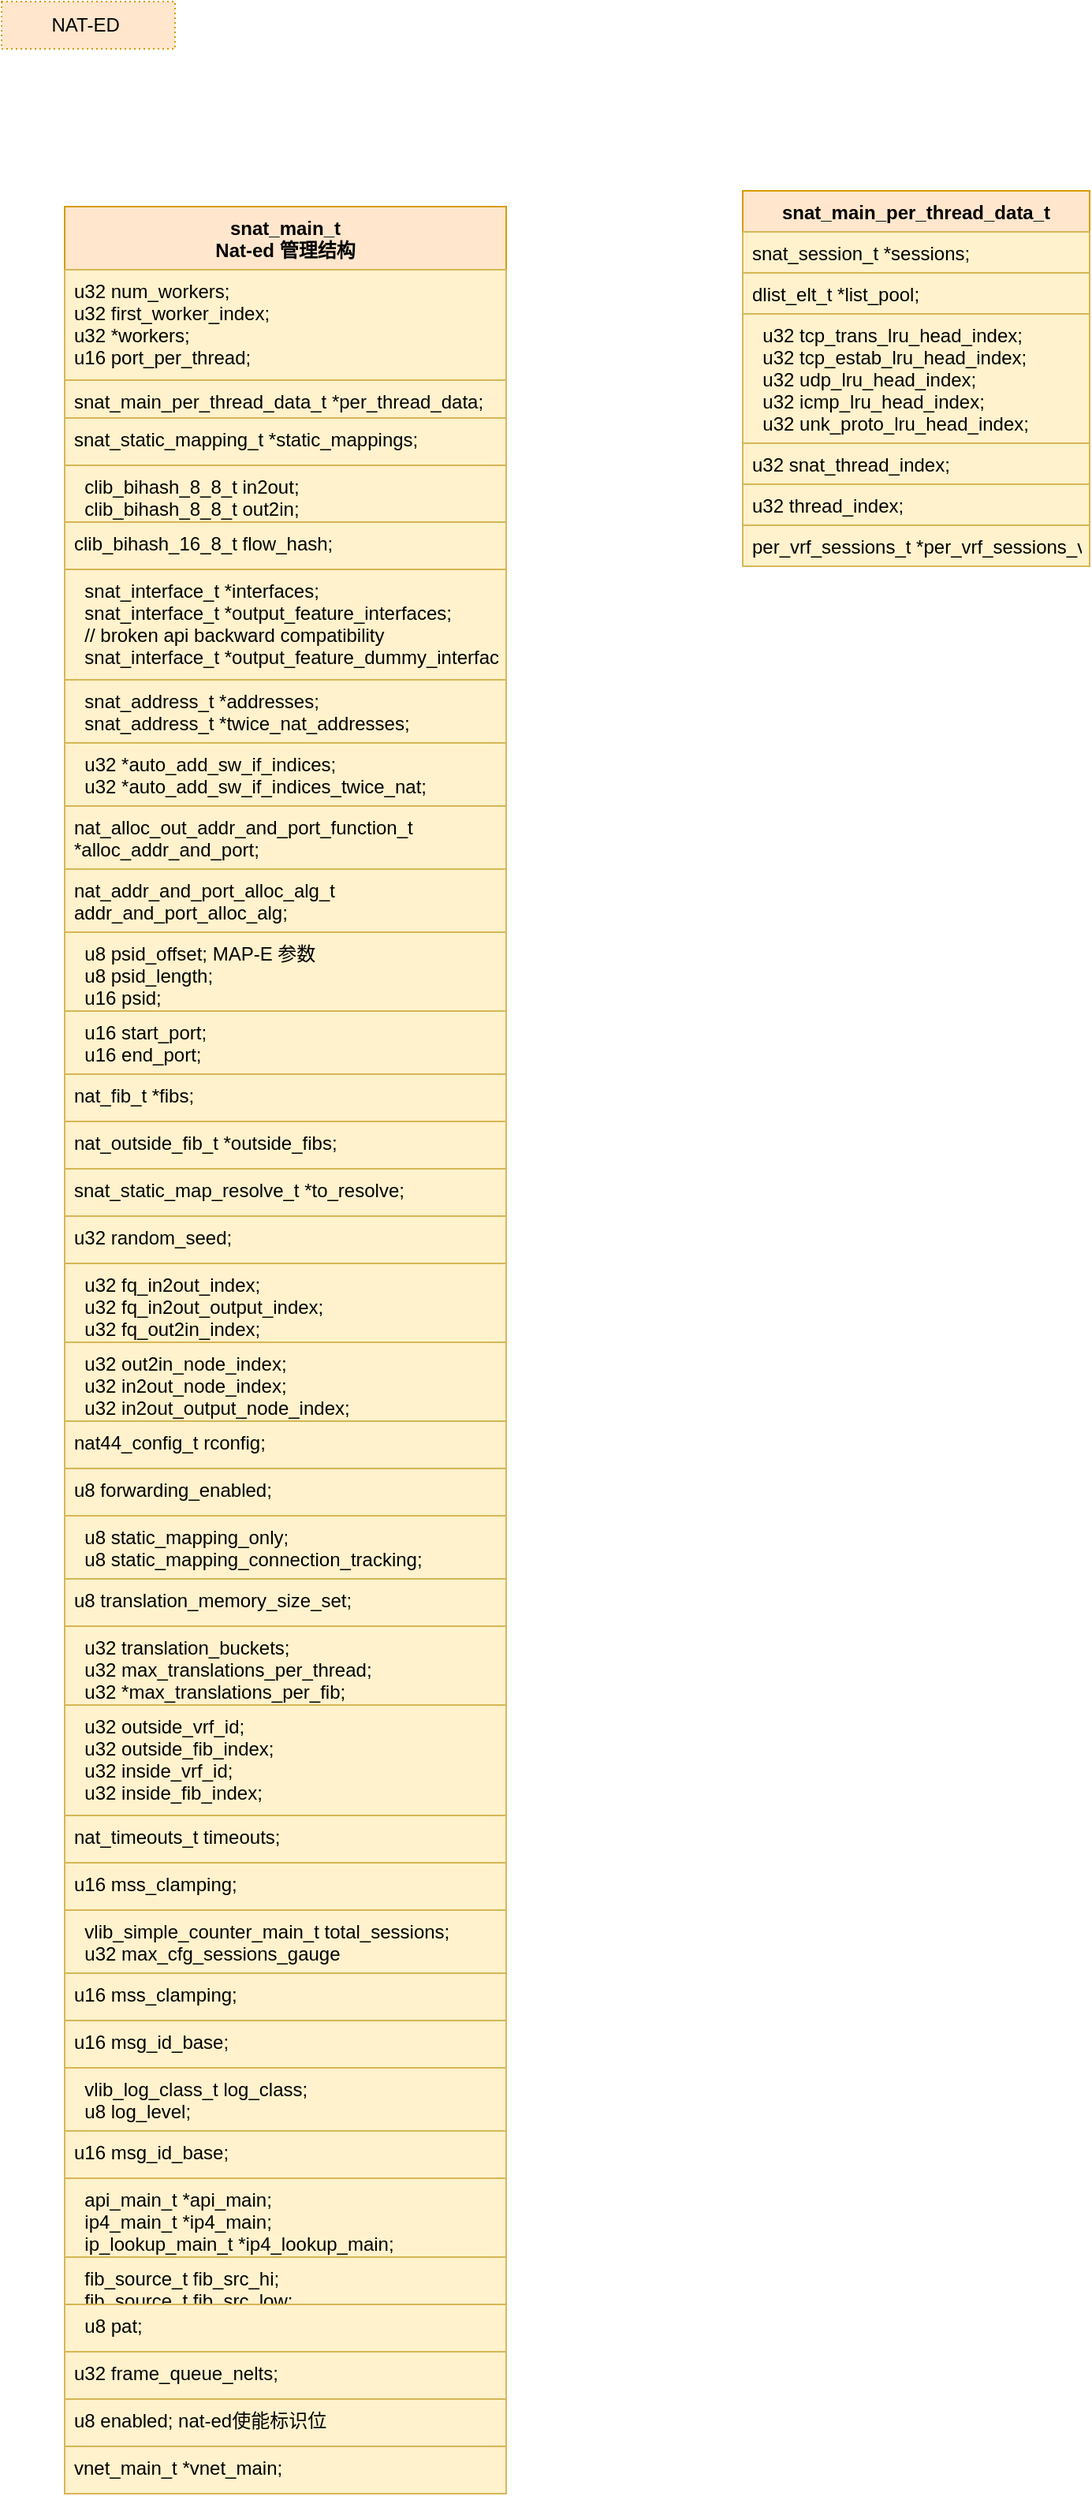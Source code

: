 <mxfile version="16.0.0" type="github">
  <diagram id="l_xTGjEDLuFCOCQ6yGdL" name="Page-1">
    <mxGraphModel dx="782" dy="380" grid="1" gridSize="10" guides="1" tooltips="1" connect="1" arrows="1" fold="1" page="1" pageScale="1" pageWidth="827" pageHeight="1169" math="0" shadow="0">
      <root>
        <mxCell id="0" />
        <mxCell id="1" parent="0" />
        <mxCell id="BXAtRn4mZZ8piuDLXr6t-1" value="NAT-ED&amp;nbsp;" style="text;html=1;strokeColor=#d79b00;fillColor=#ffe6cc;align=center;verticalAlign=middle;whiteSpace=wrap;rounded=0;dashed=1;dashPattern=1 2;" vertex="1" parent="1">
          <mxGeometry y="20" width="110" height="30" as="geometry" />
        </mxCell>
        <mxCell id="BXAtRn4mZZ8piuDLXr6t-2" value="snat_main_t&#xa;Nat-ed 管理结构" style="swimlane;fontStyle=1;align=center;verticalAlign=top;childLayout=stackLayout;horizontal=1;startSize=40;horizontalStack=0;resizeParent=1;resizeParentMax=0;resizeLast=0;collapsible=1;marginBottom=0;strokeColor=#d79b00;fillColor=#ffe6cc;" vertex="1" parent="1">
          <mxGeometry x="40" y="150" width="280" height="1450" as="geometry" />
        </mxCell>
        <mxCell id="BXAtRn4mZZ8piuDLXr6t-3" value="u32 num_workers;&#xa;u32 first_worker_index;&#xa;u32 *workers;&#xa;u16 port_per_thread;" style="text;strokeColor=#d6b656;fillColor=#fff2cc;align=left;verticalAlign=top;spacingLeft=4;spacingRight=4;overflow=hidden;rotatable=0;points=[[0,0.5],[1,0.5]];portConstraint=eastwest;" vertex="1" parent="BXAtRn4mZZ8piuDLXr6t-2">
          <mxGeometry y="40" width="280" height="70" as="geometry" />
        </mxCell>
        <mxCell id="BXAtRn4mZZ8piuDLXr6t-5" value="snat_main_per_thread_data_t *per_thread_data;" style="text;strokeColor=#d6b656;fillColor=#fff2cc;align=left;verticalAlign=top;spacingLeft=4;spacingRight=4;overflow=hidden;rotatable=0;points=[[0,0.5],[1,0.5]];portConstraint=eastwest;" vertex="1" parent="BXAtRn4mZZ8piuDLXr6t-2">
          <mxGeometry y="110" width="280" height="24" as="geometry" />
        </mxCell>
        <mxCell id="BXAtRn4mZZ8piuDLXr6t-6" value="snat_static_mapping_t *static_mappings;" style="text;strokeColor=#d6b656;fillColor=#fff2cc;align=left;verticalAlign=top;spacingLeft=4;spacingRight=4;overflow=hidden;rotatable=0;points=[[0,0.5],[1,0.5]];portConstraint=eastwest;" vertex="1" parent="BXAtRn4mZZ8piuDLXr6t-2">
          <mxGeometry y="134" width="280" height="30" as="geometry" />
        </mxCell>
        <mxCell id="BXAtRn4mZZ8piuDLXr6t-7" value="  clib_bihash_8_8_t in2out;&#xa;  clib_bihash_8_8_t out2in;" style="text;strokeColor=#d6b656;fillColor=#fff2cc;align=left;verticalAlign=top;spacingLeft=4;spacingRight=4;overflow=hidden;rotatable=0;points=[[0,0.5],[1,0.5]];portConstraint=eastwest;" vertex="1" parent="BXAtRn4mZZ8piuDLXr6t-2">
          <mxGeometry y="164" width="280" height="36" as="geometry" />
        </mxCell>
        <mxCell id="BXAtRn4mZZ8piuDLXr6t-8" value="clib_bihash_16_8_t flow_hash;" style="text;strokeColor=#d6b656;fillColor=#fff2cc;align=left;verticalAlign=top;spacingLeft=4;spacingRight=4;overflow=hidden;rotatable=0;points=[[0,0.5],[1,0.5]];portConstraint=eastwest;" vertex="1" parent="BXAtRn4mZZ8piuDLXr6t-2">
          <mxGeometry y="200" width="280" height="30" as="geometry" />
        </mxCell>
        <mxCell id="BXAtRn4mZZ8piuDLXr6t-9" value="  snat_interface_t *interfaces;&#xa;  snat_interface_t *output_feature_interfaces;&#xa;  // broken api backward compatibility&#xa;  snat_interface_t *output_feature_dummy_interfaces;" style="text;strokeColor=#d6b656;fillColor=#fff2cc;align=left;verticalAlign=top;spacingLeft=4;spacingRight=4;overflow=hidden;rotatable=0;points=[[0,0.5],[1,0.5]];portConstraint=eastwest;" vertex="1" parent="BXAtRn4mZZ8piuDLXr6t-2">
          <mxGeometry y="230" width="280" height="70" as="geometry" />
        </mxCell>
        <mxCell id="BXAtRn4mZZ8piuDLXr6t-10" value="  snat_address_t *addresses;&#xa;  snat_address_t *twice_nat_addresses;" style="text;strokeColor=#d6b656;fillColor=#fff2cc;align=left;verticalAlign=top;spacingLeft=4;spacingRight=4;overflow=hidden;rotatable=0;points=[[0,0.5],[1,0.5]];portConstraint=eastwest;" vertex="1" parent="BXAtRn4mZZ8piuDLXr6t-2">
          <mxGeometry y="300" width="280" height="40" as="geometry" />
        </mxCell>
        <mxCell id="BXAtRn4mZZ8piuDLXr6t-11" value="  u32 *auto_add_sw_if_indices;&#xa;  u32 *auto_add_sw_if_indices_twice_nat;" style="text;strokeColor=#d6b656;fillColor=#fff2cc;align=left;verticalAlign=top;spacingLeft=4;spacingRight=4;overflow=hidden;rotatable=0;points=[[0,0.5],[1,0.5]];portConstraint=eastwest;" vertex="1" parent="BXAtRn4mZZ8piuDLXr6t-2">
          <mxGeometry y="340" width="280" height="40" as="geometry" />
        </mxCell>
        <mxCell id="BXAtRn4mZZ8piuDLXr6t-12" value="nat_alloc_out_addr_and_port_function_t &#xa;*alloc_addr_and_port;" style="text;strokeColor=#d6b656;fillColor=#fff2cc;align=left;verticalAlign=top;spacingLeft=4;spacingRight=4;overflow=hidden;rotatable=0;points=[[0,0.5],[1,0.5]];portConstraint=eastwest;" vertex="1" parent="BXAtRn4mZZ8piuDLXr6t-2">
          <mxGeometry y="380" width="280" height="40" as="geometry" />
        </mxCell>
        <mxCell id="BXAtRn4mZZ8piuDLXr6t-13" value="nat_addr_and_port_alloc_alg_t &#xa;addr_and_port_alloc_alg;" style="text;strokeColor=#d6b656;fillColor=#fff2cc;align=left;verticalAlign=top;spacingLeft=4;spacingRight=4;overflow=hidden;rotatable=0;points=[[0,0.5],[1,0.5]];portConstraint=eastwest;" vertex="1" parent="BXAtRn4mZZ8piuDLXr6t-2">
          <mxGeometry y="420" width="280" height="40" as="geometry" />
        </mxCell>
        <mxCell id="BXAtRn4mZZ8piuDLXr6t-14" value="  u8 psid_offset; MAP-E 参数&#xa;  u8 psid_length;&#xa;  u16 psid;   " style="text;strokeColor=#d6b656;fillColor=#fff2cc;align=left;verticalAlign=top;spacingLeft=4;spacingRight=4;overflow=hidden;rotatable=0;points=[[0,0.5],[1,0.5]];portConstraint=eastwest;" vertex="1" parent="BXAtRn4mZZ8piuDLXr6t-2">
          <mxGeometry y="460" width="280" height="50" as="geometry" />
        </mxCell>
        <mxCell id="BXAtRn4mZZ8piuDLXr6t-15" value="  u16 start_port;&#xa;  u16 end_port;" style="text;strokeColor=#d6b656;fillColor=#fff2cc;align=left;verticalAlign=top;spacingLeft=4;spacingRight=4;overflow=hidden;rotatable=0;points=[[0,0.5],[1,0.5]];portConstraint=eastwest;" vertex="1" parent="BXAtRn4mZZ8piuDLXr6t-2">
          <mxGeometry y="510" width="280" height="40" as="geometry" />
        </mxCell>
        <mxCell id="BXAtRn4mZZ8piuDLXr6t-16" value="nat_fib_t *fibs;" style="text;strokeColor=#d6b656;fillColor=#fff2cc;align=left;verticalAlign=top;spacingLeft=4;spacingRight=4;overflow=hidden;rotatable=0;points=[[0,0.5],[1,0.5]];portConstraint=eastwest;" vertex="1" parent="BXAtRn4mZZ8piuDLXr6t-2">
          <mxGeometry y="550" width="280" height="30" as="geometry" />
        </mxCell>
        <mxCell id="BXAtRn4mZZ8piuDLXr6t-17" value="nat_outside_fib_t *outside_fibs;" style="text;strokeColor=#d6b656;fillColor=#fff2cc;align=left;verticalAlign=top;spacingLeft=4;spacingRight=4;overflow=hidden;rotatable=0;points=[[0,0.5],[1,0.5]];portConstraint=eastwest;" vertex="1" parent="BXAtRn4mZZ8piuDLXr6t-2">
          <mxGeometry y="580" width="280" height="30" as="geometry" />
        </mxCell>
        <mxCell id="BXAtRn4mZZ8piuDLXr6t-18" value="snat_static_map_resolve_t *to_resolve;" style="text;strokeColor=#d6b656;fillColor=#fff2cc;align=left;verticalAlign=top;spacingLeft=4;spacingRight=4;overflow=hidden;rotatable=0;points=[[0,0.5],[1,0.5]];portConstraint=eastwest;" vertex="1" parent="BXAtRn4mZZ8piuDLXr6t-2">
          <mxGeometry y="610" width="280" height="30" as="geometry" />
        </mxCell>
        <mxCell id="BXAtRn4mZZ8piuDLXr6t-19" value="u32 random_seed;" style="text;strokeColor=#d6b656;fillColor=#fff2cc;align=left;verticalAlign=top;spacingLeft=4;spacingRight=4;overflow=hidden;rotatable=0;points=[[0,0.5],[1,0.5]];portConstraint=eastwest;" vertex="1" parent="BXAtRn4mZZ8piuDLXr6t-2">
          <mxGeometry y="640" width="280" height="30" as="geometry" />
        </mxCell>
        <mxCell id="BXAtRn4mZZ8piuDLXr6t-20" value="  u32 fq_in2out_index;&#xa;  u32 fq_in2out_output_index;&#xa;  u32 fq_out2in_index;" style="text;strokeColor=#d6b656;fillColor=#fff2cc;align=left;verticalAlign=top;spacingLeft=4;spacingRight=4;overflow=hidden;rotatable=0;points=[[0,0.5],[1,0.5]];portConstraint=eastwest;" vertex="1" parent="BXAtRn4mZZ8piuDLXr6t-2">
          <mxGeometry y="670" width="280" height="50" as="geometry" />
        </mxCell>
        <mxCell id="BXAtRn4mZZ8piuDLXr6t-22" value="  u32 out2in_node_index;&#xa;  u32 in2out_node_index;&#xa;  u32 in2out_output_node_index;" style="text;strokeColor=#d6b656;fillColor=#fff2cc;align=left;verticalAlign=top;spacingLeft=4;spacingRight=4;overflow=hidden;rotatable=0;points=[[0,0.5],[1,0.5]];portConstraint=eastwest;" vertex="1" parent="BXAtRn4mZZ8piuDLXr6t-2">
          <mxGeometry y="720" width="280" height="50" as="geometry" />
        </mxCell>
        <mxCell id="BXAtRn4mZZ8piuDLXr6t-21" value="nat44_config_t rconfig;" style="text;strokeColor=#d6b656;fillColor=#fff2cc;align=left;verticalAlign=top;spacingLeft=4;spacingRight=4;overflow=hidden;rotatable=0;points=[[0,0.5],[1,0.5]];portConstraint=eastwest;" vertex="1" parent="BXAtRn4mZZ8piuDLXr6t-2">
          <mxGeometry y="770" width="280" height="30" as="geometry" />
        </mxCell>
        <mxCell id="BXAtRn4mZZ8piuDLXr6t-23" value="u8 forwarding_enabled;" style="text;strokeColor=#d6b656;fillColor=#fff2cc;align=left;verticalAlign=top;spacingLeft=4;spacingRight=4;overflow=hidden;rotatable=0;points=[[0,0.5],[1,0.5]];portConstraint=eastwest;" vertex="1" parent="BXAtRn4mZZ8piuDLXr6t-2">
          <mxGeometry y="800" width="280" height="30" as="geometry" />
        </mxCell>
        <mxCell id="BXAtRn4mZZ8piuDLXr6t-24" value="  u8 static_mapping_only;&#xa;  u8 static_mapping_connection_tracking;" style="text;strokeColor=#d6b656;fillColor=#fff2cc;align=left;verticalAlign=top;spacingLeft=4;spacingRight=4;overflow=hidden;rotatable=0;points=[[0,0.5],[1,0.5]];portConstraint=eastwest;" vertex="1" parent="BXAtRn4mZZ8piuDLXr6t-2">
          <mxGeometry y="830" width="280" height="40" as="geometry" />
        </mxCell>
        <mxCell id="BXAtRn4mZZ8piuDLXr6t-25" value="u8 translation_memory_size_set;" style="text;strokeColor=#d6b656;fillColor=#fff2cc;align=left;verticalAlign=top;spacingLeft=4;spacingRight=4;overflow=hidden;rotatable=0;points=[[0,0.5],[1,0.5]];portConstraint=eastwest;" vertex="1" parent="BXAtRn4mZZ8piuDLXr6t-2">
          <mxGeometry y="870" width="280" height="30" as="geometry" />
        </mxCell>
        <mxCell id="BXAtRn4mZZ8piuDLXr6t-26" value="  u32 translation_buckets;&#xa;  u32 max_translations_per_thread;&#xa;  u32 *max_translations_per_fib;" style="text;strokeColor=#d6b656;fillColor=#fff2cc;align=left;verticalAlign=top;spacingLeft=4;spacingRight=4;overflow=hidden;rotatable=0;points=[[0,0.5],[1,0.5]];portConstraint=eastwest;" vertex="1" parent="BXAtRn4mZZ8piuDLXr6t-2">
          <mxGeometry y="900" width="280" height="50" as="geometry" />
        </mxCell>
        <mxCell id="BXAtRn4mZZ8piuDLXr6t-27" value="  u32 outside_vrf_id;&#xa;  u32 outside_fib_index;&#xa;  u32 inside_vrf_id;&#xa;  u32 inside_fib_index;" style="text;strokeColor=#d6b656;fillColor=#fff2cc;align=left;verticalAlign=top;spacingLeft=4;spacingRight=4;overflow=hidden;rotatable=0;points=[[0,0.5],[1,0.5]];portConstraint=eastwest;" vertex="1" parent="BXAtRn4mZZ8piuDLXr6t-2">
          <mxGeometry y="950" width="280" height="70" as="geometry" />
        </mxCell>
        <mxCell id="BXAtRn4mZZ8piuDLXr6t-28" value="nat_timeouts_t timeouts;" style="text;strokeColor=#d6b656;fillColor=#fff2cc;align=left;verticalAlign=top;spacingLeft=4;spacingRight=4;overflow=hidden;rotatable=0;points=[[0,0.5],[1,0.5]];portConstraint=eastwest;" vertex="1" parent="BXAtRn4mZZ8piuDLXr6t-2">
          <mxGeometry y="1020" width="280" height="30" as="geometry" />
        </mxCell>
        <mxCell id="BXAtRn4mZZ8piuDLXr6t-29" value="u16 mss_clamping;" style="text;strokeColor=#d6b656;fillColor=#fff2cc;align=left;verticalAlign=top;spacingLeft=4;spacingRight=4;overflow=hidden;rotatable=0;points=[[0,0.5],[1,0.5]];portConstraint=eastwest;" vertex="1" parent="BXAtRn4mZZ8piuDLXr6t-2">
          <mxGeometry y="1050" width="280" height="30" as="geometry" />
        </mxCell>
        <mxCell id="BXAtRn4mZZ8piuDLXr6t-30" value="  vlib_simple_counter_main_t total_sessions;&#xa;  u32 max_cfg_sessions_gauge" style="text;strokeColor=#d6b656;fillColor=#fff2cc;align=left;verticalAlign=top;spacingLeft=4;spacingRight=4;overflow=hidden;rotatable=0;points=[[0,0.5],[1,0.5]];portConstraint=eastwest;" vertex="1" parent="BXAtRn4mZZ8piuDLXr6t-2">
          <mxGeometry y="1080" width="280" height="40" as="geometry" />
        </mxCell>
        <mxCell id="BXAtRn4mZZ8piuDLXr6t-31" value="u16 mss_clamping;" style="text;strokeColor=#d6b656;fillColor=#fff2cc;align=left;verticalAlign=top;spacingLeft=4;spacingRight=4;overflow=hidden;rotatable=0;points=[[0,0.5],[1,0.5]];portConstraint=eastwest;" vertex="1" parent="BXAtRn4mZZ8piuDLXr6t-2">
          <mxGeometry y="1120" width="280" height="30" as="geometry" />
        </mxCell>
        <mxCell id="BXAtRn4mZZ8piuDLXr6t-32" value="u16 msg_id_base;" style="text;strokeColor=#d6b656;fillColor=#fff2cc;align=left;verticalAlign=top;spacingLeft=4;spacingRight=4;overflow=hidden;rotatable=0;points=[[0,0.5],[1,0.5]];portConstraint=eastwest;" vertex="1" parent="BXAtRn4mZZ8piuDLXr6t-2">
          <mxGeometry y="1150" width="280" height="30" as="geometry" />
        </mxCell>
        <mxCell id="BXAtRn4mZZ8piuDLXr6t-33" value="  vlib_log_class_t log_class;&#xa;  u8 log_level;" style="text;strokeColor=#d6b656;fillColor=#fff2cc;align=left;verticalAlign=top;spacingLeft=4;spacingRight=4;overflow=hidden;rotatable=0;points=[[0,0.5],[1,0.5]];portConstraint=eastwest;" vertex="1" parent="BXAtRn4mZZ8piuDLXr6t-2">
          <mxGeometry y="1180" width="280" height="40" as="geometry" />
        </mxCell>
        <mxCell id="BXAtRn4mZZ8piuDLXr6t-34" value="u16 msg_id_base;" style="text;strokeColor=#d6b656;fillColor=#fff2cc;align=left;verticalAlign=top;spacingLeft=4;spacingRight=4;overflow=hidden;rotatable=0;points=[[0,0.5],[1,0.5]];portConstraint=eastwest;" vertex="1" parent="BXAtRn4mZZ8piuDLXr6t-2">
          <mxGeometry y="1220" width="280" height="30" as="geometry" />
        </mxCell>
        <mxCell id="BXAtRn4mZZ8piuDLXr6t-35" value="  api_main_t *api_main;&#xa;  ip4_main_t *ip4_main;&#xa;  ip_lookup_main_t *ip4_lookup_main;" style="text;strokeColor=#d6b656;fillColor=#fff2cc;align=left;verticalAlign=top;spacingLeft=4;spacingRight=4;overflow=hidden;rotatable=0;points=[[0,0.5],[1,0.5]];portConstraint=eastwest;" vertex="1" parent="BXAtRn4mZZ8piuDLXr6t-2">
          <mxGeometry y="1250" width="280" height="50" as="geometry" />
        </mxCell>
        <mxCell id="BXAtRn4mZZ8piuDLXr6t-36" value="  fib_source_t fib_src_hi;&#xa;  fib_source_t fib_src_low;" style="text;strokeColor=#d6b656;fillColor=#fff2cc;align=left;verticalAlign=top;spacingLeft=4;spacingRight=4;overflow=hidden;rotatable=0;points=[[0,0.5],[1,0.5]];portConstraint=eastwest;" vertex="1" parent="BXAtRn4mZZ8piuDLXr6t-2">
          <mxGeometry y="1300" width="280" height="30" as="geometry" />
        </mxCell>
        <mxCell id="BXAtRn4mZZ8piuDLXr6t-37" value="  u8 pat;" style="text;strokeColor=#d6b656;fillColor=#fff2cc;align=left;verticalAlign=top;spacingLeft=4;spacingRight=4;overflow=hidden;rotatable=0;points=[[0,0.5],[1,0.5]];portConstraint=eastwest;" vertex="1" parent="BXAtRn4mZZ8piuDLXr6t-2">
          <mxGeometry y="1330" width="280" height="30" as="geometry" />
        </mxCell>
        <mxCell id="BXAtRn4mZZ8piuDLXr6t-38" value="u32 frame_queue_nelts;" style="text;strokeColor=#d6b656;fillColor=#fff2cc;align=left;verticalAlign=top;spacingLeft=4;spacingRight=4;overflow=hidden;rotatable=0;points=[[0,0.5],[1,0.5]];portConstraint=eastwest;" vertex="1" parent="BXAtRn4mZZ8piuDLXr6t-2">
          <mxGeometry y="1360" width="280" height="30" as="geometry" />
        </mxCell>
        <mxCell id="BXAtRn4mZZ8piuDLXr6t-39" value="u8 enabled; nat-ed使能标识位" style="text;strokeColor=#d6b656;fillColor=#fff2cc;align=left;verticalAlign=top;spacingLeft=4;spacingRight=4;overflow=hidden;rotatable=0;points=[[0,0.5],[1,0.5]];portConstraint=eastwest;" vertex="1" parent="BXAtRn4mZZ8piuDLXr6t-2">
          <mxGeometry y="1390" width="280" height="30" as="geometry" />
        </mxCell>
        <mxCell id="BXAtRn4mZZ8piuDLXr6t-40" value="vnet_main_t *vnet_main;" style="text;strokeColor=#d6b656;fillColor=#fff2cc;align=left;verticalAlign=top;spacingLeft=4;spacingRight=4;overflow=hidden;rotatable=0;points=[[0,0.5],[1,0.5]];portConstraint=eastwest;" vertex="1" parent="BXAtRn4mZZ8piuDLXr6t-2">
          <mxGeometry y="1420" width="280" height="30" as="geometry" />
        </mxCell>
        <mxCell id="BXAtRn4mZZ8piuDLXr6t-41" value="snat_main_per_thread_data_t" style="swimlane;fontStyle=1;align=center;verticalAlign=top;childLayout=stackLayout;horizontal=1;startSize=26;horizontalStack=0;resizeParent=1;resizeParentMax=0;resizeLast=0;collapsible=1;marginBottom=0;strokeColor=#d79b00;fillColor=#ffe6cc;" vertex="1" parent="1">
          <mxGeometry x="470" y="140" width="220" height="238" as="geometry" />
        </mxCell>
        <mxCell id="BXAtRn4mZZ8piuDLXr6t-42" value="snat_session_t *sessions;" style="text;strokeColor=#d6b656;fillColor=#fff2cc;align=left;verticalAlign=top;spacingLeft=4;spacingRight=4;overflow=hidden;rotatable=0;points=[[0,0.5],[1,0.5]];portConstraint=eastwest;" vertex="1" parent="BXAtRn4mZZ8piuDLXr6t-41">
          <mxGeometry y="26" width="220" height="26" as="geometry" />
        </mxCell>
        <mxCell id="BXAtRn4mZZ8piuDLXr6t-44" value="dlist_elt_t *list_pool;" style="text;strokeColor=#d6b656;fillColor=#fff2cc;align=left;verticalAlign=top;spacingLeft=4;spacingRight=4;overflow=hidden;rotatable=0;points=[[0,0.5],[1,0.5]];portConstraint=eastwest;" vertex="1" parent="BXAtRn4mZZ8piuDLXr6t-41">
          <mxGeometry y="52" width="220" height="26" as="geometry" />
        </mxCell>
        <mxCell id="BXAtRn4mZZ8piuDLXr6t-45" value="  u32 tcp_trans_lru_head_index;&#xa;  u32 tcp_estab_lru_head_index;&#xa;  u32 udp_lru_head_index;&#xa;  u32 icmp_lru_head_index;&#xa;  u32 unk_proto_lru_head_index;" style="text;strokeColor=#d6b656;fillColor=#fff2cc;align=left;verticalAlign=top;spacingLeft=4;spacingRight=4;overflow=hidden;rotatable=0;points=[[0,0.5],[1,0.5]];portConstraint=eastwest;" vertex="1" parent="BXAtRn4mZZ8piuDLXr6t-41">
          <mxGeometry y="78" width="220" height="82" as="geometry" />
        </mxCell>
        <mxCell id="BXAtRn4mZZ8piuDLXr6t-46" value="u32 snat_thread_index;" style="text;strokeColor=#d6b656;fillColor=#fff2cc;align=left;verticalAlign=top;spacingLeft=4;spacingRight=4;overflow=hidden;rotatable=0;points=[[0,0.5],[1,0.5]];portConstraint=eastwest;" vertex="1" parent="BXAtRn4mZZ8piuDLXr6t-41">
          <mxGeometry y="160" width="220" height="26" as="geometry" />
        </mxCell>
        <mxCell id="BXAtRn4mZZ8piuDLXr6t-47" value="u32 thread_index;" style="text;strokeColor=#d6b656;fillColor=#fff2cc;align=left;verticalAlign=top;spacingLeft=4;spacingRight=4;overflow=hidden;rotatable=0;points=[[0,0.5],[1,0.5]];portConstraint=eastwest;" vertex="1" parent="BXAtRn4mZZ8piuDLXr6t-41">
          <mxGeometry y="186" width="220" height="26" as="geometry" />
        </mxCell>
        <mxCell id="BXAtRn4mZZ8piuDLXr6t-48" value="per_vrf_sessions_t *per_vrf_sessions_vec;" style="text;strokeColor=#d6b656;fillColor=#fff2cc;align=left;verticalAlign=top;spacingLeft=4;spacingRight=4;overflow=hidden;rotatable=0;points=[[0,0.5],[1,0.5]];portConstraint=eastwest;" vertex="1" parent="BXAtRn4mZZ8piuDLXr6t-41">
          <mxGeometry y="212" width="220" height="26" as="geometry" />
        </mxCell>
      </root>
    </mxGraphModel>
  </diagram>
</mxfile>
